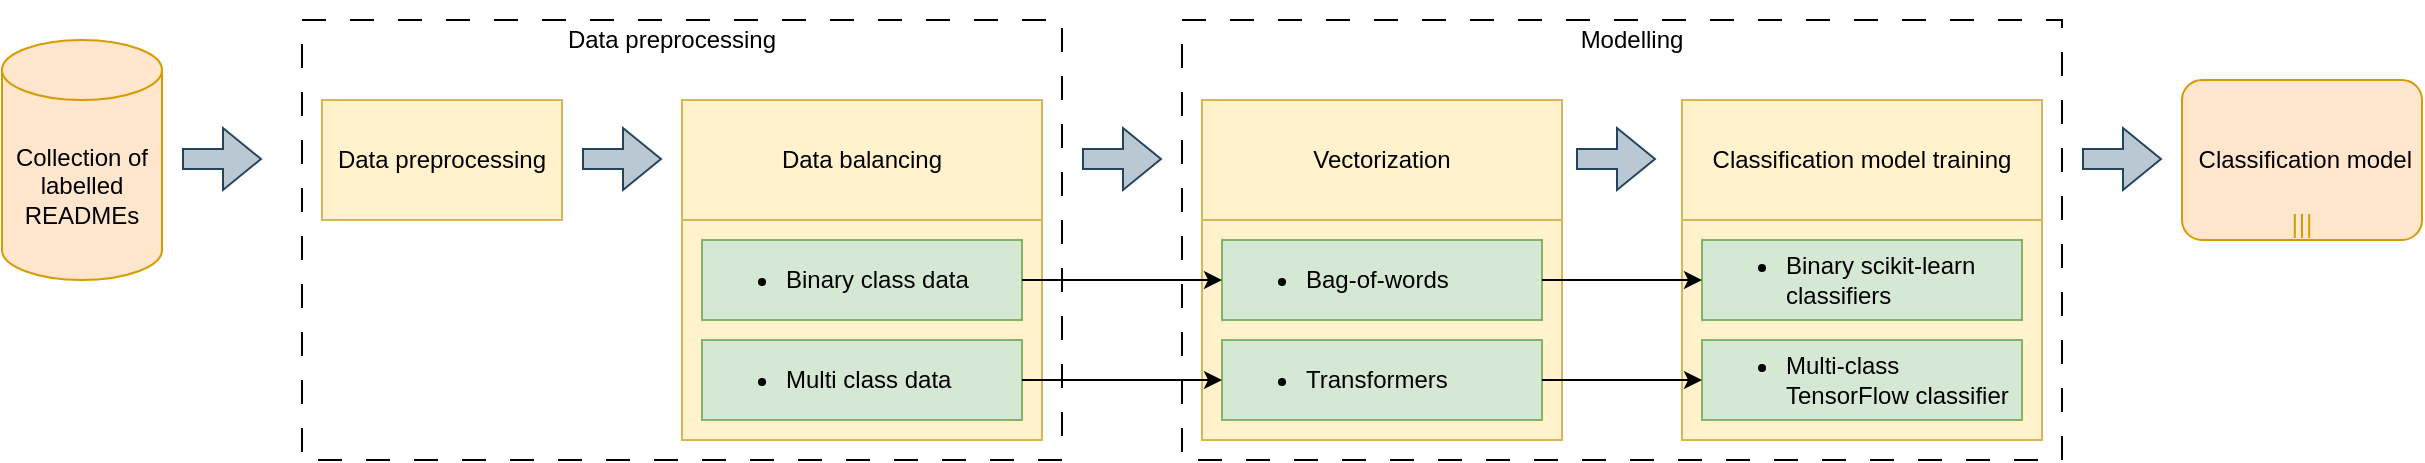 <mxfile version="20.8.5" type="device"><diagram id="LgwgvP844RuBgESiYQWZ" name="1 oldal"><mxGraphModel dx="1360" dy="927" grid="1" gridSize="10" guides="1" tooltips="1" connect="1" arrows="1" fold="1" page="1" pageScale="1" pageWidth="1654" pageHeight="1169" math="0" shadow="0"><root><mxCell id="0"/><mxCell id="1" parent="0"/><mxCell id="bTB1KDwkI1n1Nj6Lyjth-13" value="" style="rounded=0;whiteSpace=wrap;html=1;strokeColor=#000000;fillColor=none;dashed=1;dashPattern=12 12;" vertex="1" parent="1"><mxGeometry x="190" y="350" width="380" height="220" as="geometry"/></mxCell><mxCell id="T02LcFmFkoqmrrUwQCn--2" value="Collection of labelled READMEs" style="shape=cylinder3;whiteSpace=wrap;html=1;boundedLbl=1;backgroundOutline=1;size=15;fillColor=#ffe6cc;strokeColor=#d79b00;" parent="1" vertex="1"><mxGeometry x="40" y="360" width="80" height="120" as="geometry"/></mxCell><mxCell id="T02LcFmFkoqmrrUwQCn--5" value="" style="shape=flexArrow;endArrow=classic;html=1;rounded=0;fillColor=#bac8d3;strokeColor=#23445d;" parent="1" edge="1"><mxGeometry width="50" height="50" relative="1" as="geometry"><mxPoint x="130" y="419.5" as="sourcePoint"/><mxPoint x="170" y="419.5" as="targetPoint"/></mxGeometry></mxCell><mxCell id="T02LcFmFkoqmrrUwQCn--23" value="" style="shape=flexArrow;endArrow=classic;html=1;rounded=0;fillColor=#bac8d3;strokeColor=#23445d;" parent="1" edge="1"><mxGeometry width="50" height="50" relative="1" as="geometry"><mxPoint x="580" y="419.5" as="sourcePoint"/><mxPoint x="620" y="419.5" as="targetPoint"/></mxGeometry></mxCell><mxCell id="T02LcFmFkoqmrrUwQCn--24" value="&amp;nbsp;Classification model" style="points=[[0.25,0,0],[0.5,0,0],[0.75,0,0],[1,0.25,0],[1,0.5,0],[1,0.75,0],[0.75,1,0],[0.5,1,0],[0.25,1,0],[0,0.75,0],[0,0.5,0],[0,0.25,0]];shape=mxgraph.bpmn.task;whiteSpace=wrap;rectStyle=rounded;size=10;html=1;taskMarker=abstract;isLoopMultiParallel=1;strokeColor=#D79B00;fillColor=#FFE6CC;" parent="1" vertex="1"><mxGeometry x="1130" y="380" width="120" height="80" as="geometry"/></mxCell><mxCell id="bTB1KDwkI1n1Nj6Lyjth-1" value="Data preprocessing" style="rounded=0;whiteSpace=wrap;html=1;fillColor=#fff2cc;strokeColor=#d6b656;" vertex="1" parent="1"><mxGeometry x="200" y="390" width="120" height="60" as="geometry"/></mxCell><mxCell id="bTB1KDwkI1n1Nj6Lyjth-2" value="" style="shape=flexArrow;endArrow=classic;html=1;rounded=0;fillColor=#bac8d3;strokeColor=#23445d;" edge="1" parent="1"><mxGeometry width="50" height="50" relative="1" as="geometry"><mxPoint x="330" y="419.5" as="sourcePoint"/><mxPoint x="370" y="419.5" as="targetPoint"/></mxGeometry></mxCell><mxCell id="bTB1KDwkI1n1Nj6Lyjth-16" value="Data preprocessing" style="text;html=1;strokeColor=none;fillColor=none;align=center;verticalAlign=middle;whiteSpace=wrap;rounded=0;" vertex="1" parent="1"><mxGeometry x="290" y="340" width="170" height="40" as="geometry"/></mxCell><mxCell id="bTB1KDwkI1n1Nj6Lyjth-17" value="" style="group" vertex="1" connectable="0" parent="1"><mxGeometry x="380" y="390" width="180" height="180" as="geometry"/></mxCell><mxCell id="bTB1KDwkI1n1Nj6Lyjth-4" value="" style="rounded=0;whiteSpace=wrap;html=1;fillColor=#fff2cc;strokeColor=#d6b656;" vertex="1" parent="bTB1KDwkI1n1Nj6Lyjth-17"><mxGeometry width="180" height="170" as="geometry"/></mxCell><mxCell id="bTB1KDwkI1n1Nj6Lyjth-9" value="Data balancing" style="text;html=1;strokeColor=#D6B656;fillColor=none;align=center;verticalAlign=middle;whiteSpace=wrap;rounded=0;" vertex="1" parent="bTB1KDwkI1n1Nj6Lyjth-17"><mxGeometry width="180" height="60" as="geometry"/></mxCell><mxCell id="bTB1KDwkI1n1Nj6Lyjth-11" value="&lt;ul&gt;&lt;li&gt;Binary class data&lt;/li&gt;&lt;/ul&gt;" style="rounded=0;whiteSpace=wrap;html=1;strokeColor=#82b366;fillColor=#d5e8d4;align=left;" vertex="1" parent="bTB1KDwkI1n1Nj6Lyjth-17"><mxGeometry x="10" y="70" width="160" height="40" as="geometry"/></mxCell><mxCell id="bTB1KDwkI1n1Nj6Lyjth-12" value="&lt;ul&gt;&lt;li&gt;Multi class data&lt;/li&gt;&lt;/ul&gt;" style="rounded=0;whiteSpace=wrap;html=1;strokeColor=#82b366;fillColor=#d5e8d4;align=left;" vertex="1" parent="bTB1KDwkI1n1Nj6Lyjth-17"><mxGeometry x="10" y="120" width="160" height="40" as="geometry"/></mxCell><mxCell id="bTB1KDwkI1n1Nj6Lyjth-23" value="" style="rounded=0;whiteSpace=wrap;html=1;strokeColor=#000000;fillColor=none;dashed=1;dashPattern=12 12;" vertex="1" parent="1"><mxGeometry x="630" y="350" width="440" height="220" as="geometry"/></mxCell><mxCell id="bTB1KDwkI1n1Nj6Lyjth-19" value="" style="rounded=0;whiteSpace=wrap;html=1;fillColor=#fff2cc;strokeColor=#d6b656;" vertex="1" parent="1"><mxGeometry x="640" y="390" width="180" height="170" as="geometry"/></mxCell><mxCell id="bTB1KDwkI1n1Nj6Lyjth-20" value="Vectorization" style="text;html=1;strokeColor=#D6B656;fillColor=none;align=center;verticalAlign=middle;whiteSpace=wrap;rounded=0;" vertex="1" parent="1"><mxGeometry x="640" y="390" width="180" height="60" as="geometry"/></mxCell><mxCell id="bTB1KDwkI1n1Nj6Lyjth-21" value="&lt;ul&gt;&lt;li&gt;Bag-of-words&lt;/li&gt;&lt;/ul&gt;" style="rounded=0;whiteSpace=wrap;html=1;strokeColor=#82b366;fillColor=#d5e8d4;align=left;" vertex="1" parent="1"><mxGeometry x="650" y="460" width="160" height="40" as="geometry"/></mxCell><mxCell id="bTB1KDwkI1n1Nj6Lyjth-22" value="&lt;ul&gt;&lt;li&gt;Transformers&lt;/li&gt;&lt;/ul&gt;" style="rounded=0;whiteSpace=wrap;html=1;strokeColor=#82b366;fillColor=#d5e8d4;align=left;" vertex="1" parent="1"><mxGeometry x="650" y="510" width="160" height="40" as="geometry"/></mxCell><mxCell id="bTB1KDwkI1n1Nj6Lyjth-25" value="" style="rounded=0;whiteSpace=wrap;html=1;fillColor=#fff2cc;strokeColor=#d6b656;" vertex="1" parent="1"><mxGeometry x="880" y="390" width="180" height="170" as="geometry"/></mxCell><mxCell id="bTB1KDwkI1n1Nj6Lyjth-26" value="&lt;ul&gt;&lt;li&gt;Binary scikit-learn classifiers&lt;/li&gt;&lt;/ul&gt;" style="rounded=0;whiteSpace=wrap;html=1;strokeColor=#82b366;fillColor=#d5e8d4;align=left;" vertex="1" parent="1"><mxGeometry x="890" y="460" width="160" height="40" as="geometry"/></mxCell><mxCell id="bTB1KDwkI1n1Nj6Lyjth-27" value="&lt;ul&gt;&lt;li&gt;Multi-class TensorFlow classifier&lt;/li&gt;&lt;/ul&gt;" style="rounded=0;whiteSpace=wrap;html=1;strokeColor=#82b366;fillColor=#d5e8d4;align=left;" vertex="1" parent="1"><mxGeometry x="890" y="510" width="160" height="40" as="geometry"/></mxCell><mxCell id="bTB1KDwkI1n1Nj6Lyjth-24" value="Classification&amp;nbsp;model training" style="text;html=1;strokeColor=#D6B656;fillColor=none;align=center;verticalAlign=middle;whiteSpace=wrap;rounded=0;" vertex="1" parent="1"><mxGeometry x="880" y="390" width="180" height="60" as="geometry"/></mxCell><mxCell id="bTB1KDwkI1n1Nj6Lyjth-3" value="" style="shape=flexArrow;endArrow=classic;html=1;rounded=0;fillColor=#bac8d3;strokeColor=#23445d;" edge="1" parent="1"><mxGeometry width="50" height="50" relative="1" as="geometry"><mxPoint x="827" y="419.5" as="sourcePoint"/><mxPoint x="867" y="419.5" as="targetPoint"/></mxGeometry></mxCell><mxCell id="bTB1KDwkI1n1Nj6Lyjth-30" value="Modelling" style="text;html=1;strokeColor=none;fillColor=none;align=center;verticalAlign=middle;whiteSpace=wrap;rounded=0;" vertex="1" parent="1"><mxGeometry x="765" y="350" width="180" height="20" as="geometry"/></mxCell><mxCell id="bTB1KDwkI1n1Nj6Lyjth-32" value="" style="endArrow=classic;html=1;rounded=0;entryX=0;entryY=0.5;entryDx=0;entryDy=0;exitX=1;exitY=0.5;exitDx=0;exitDy=0;" edge="1" parent="1" source="bTB1KDwkI1n1Nj6Lyjth-11" target="bTB1KDwkI1n1Nj6Lyjth-21"><mxGeometry width="50" height="50" relative="1" as="geometry"><mxPoint x="550" y="490" as="sourcePoint"/><mxPoint x="600" y="440" as="targetPoint"/></mxGeometry></mxCell><mxCell id="bTB1KDwkI1n1Nj6Lyjth-33" value="" style="endArrow=classic;html=1;rounded=0;entryX=0;entryY=0.5;entryDx=0;entryDy=0;exitX=1;exitY=0.5;exitDx=0;exitDy=0;" edge="1" parent="1" source="bTB1KDwkI1n1Nj6Lyjth-12" target="bTB1KDwkI1n1Nj6Lyjth-22"><mxGeometry width="50" height="50" relative="1" as="geometry"><mxPoint x="550" y="539.5" as="sourcePoint"/><mxPoint x="650" y="539.5" as="targetPoint"/></mxGeometry></mxCell><mxCell id="bTB1KDwkI1n1Nj6Lyjth-34" value="" style="endArrow=classic;html=1;rounded=0;exitX=1;exitY=0.5;exitDx=0;exitDy=0;entryX=0;entryY=0.5;entryDx=0;entryDy=0;" edge="1" parent="1" source="bTB1KDwkI1n1Nj6Lyjth-21" target="bTB1KDwkI1n1Nj6Lyjth-26"><mxGeometry width="50" height="50" relative="1" as="geometry"><mxPoint x="810" y="489.5" as="sourcePoint"/><mxPoint x="890" y="490" as="targetPoint"/></mxGeometry></mxCell><mxCell id="bTB1KDwkI1n1Nj6Lyjth-35" value="" style="endArrow=classic;html=1;rounded=0;exitX=1;exitY=0.5;exitDx=0;exitDy=0;entryX=0;entryY=0.5;entryDx=0;entryDy=0;" edge="1" parent="1" source="bTB1KDwkI1n1Nj6Lyjth-22" target="bTB1KDwkI1n1Nj6Lyjth-27"><mxGeometry width="50" height="50" relative="1" as="geometry"><mxPoint x="810" y="539.5" as="sourcePoint"/><mxPoint x="890" y="540" as="targetPoint"/></mxGeometry></mxCell><mxCell id="bTB1KDwkI1n1Nj6Lyjth-36" value="" style="shape=flexArrow;endArrow=classic;html=1;rounded=0;fillColor=#bac8d3;strokeColor=#23445d;" edge="1" parent="1"><mxGeometry width="50" height="50" relative="1" as="geometry"><mxPoint x="1080" y="419.5" as="sourcePoint"/><mxPoint x="1120" y="419.5" as="targetPoint"/></mxGeometry></mxCell></root></mxGraphModel></diagram></mxfile>